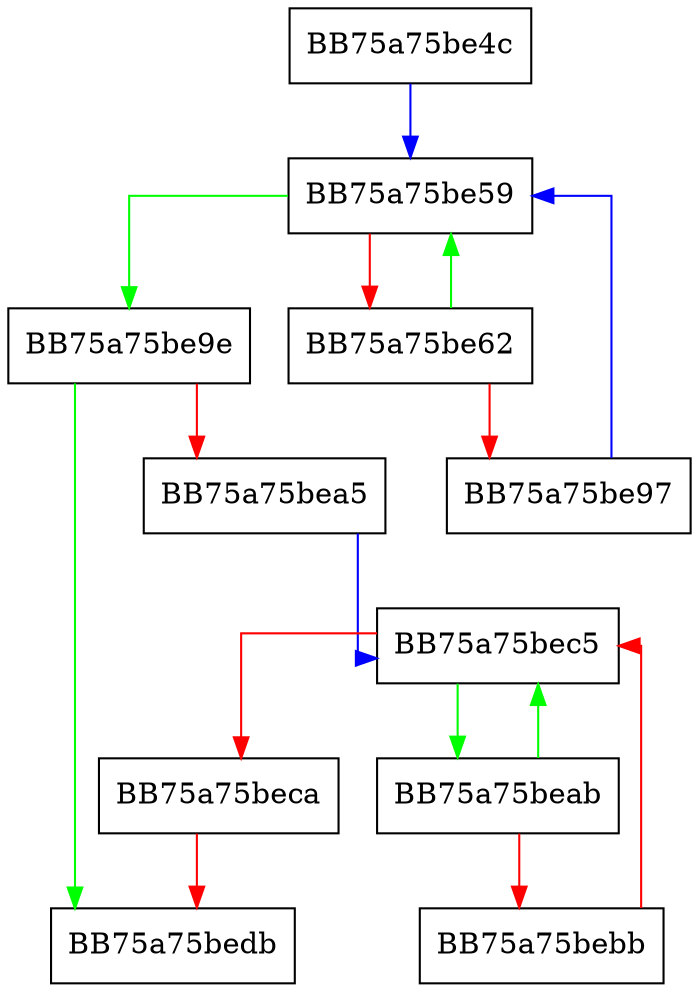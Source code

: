 digraph _Tidy {
  node [shape="box"];
  graph [splines=ortho];
  BB75a75be4c -> BB75a75be59 [color="blue"];
  BB75a75be59 -> BB75a75be9e [color="green"];
  BB75a75be59 -> BB75a75be62 [color="red"];
  BB75a75be62 -> BB75a75be59 [color="green"];
  BB75a75be62 -> BB75a75be97 [color="red"];
  BB75a75be97 -> BB75a75be59 [color="blue"];
  BB75a75be9e -> BB75a75bedb [color="green"];
  BB75a75be9e -> BB75a75bea5 [color="red"];
  BB75a75bea5 -> BB75a75bec5 [color="blue"];
  BB75a75beab -> BB75a75bec5 [color="green"];
  BB75a75beab -> BB75a75bebb [color="red"];
  BB75a75bebb -> BB75a75bec5 [color="red"];
  BB75a75bec5 -> BB75a75beab [color="green"];
  BB75a75bec5 -> BB75a75beca [color="red"];
  BB75a75beca -> BB75a75bedb [color="red"];
}